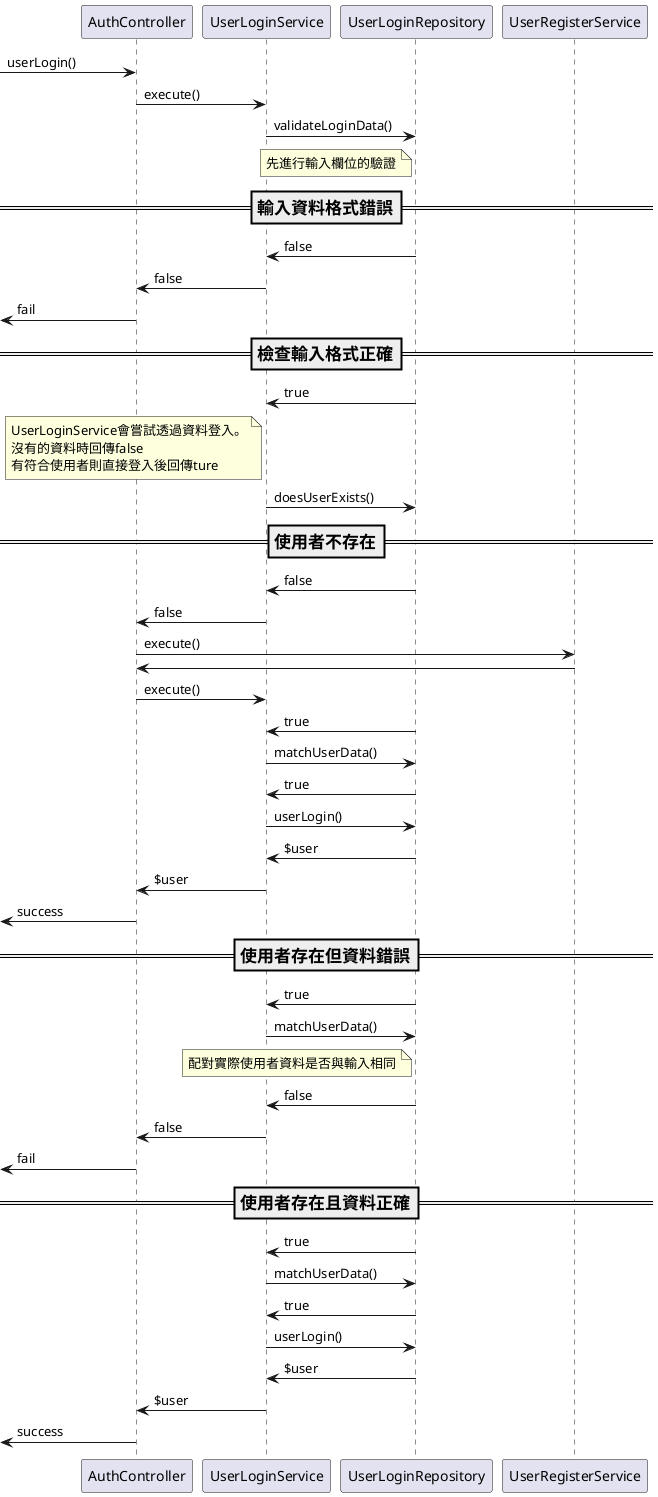 @startuml
->AuthController:userLogin()
AuthController->UserLoginService:execute()
UserLoginService->UserLoginRepository:validateLoginData()
note left of UserLoginRepository : 先進行輸入欄位的驗證
=== 輸入資料格式錯誤 ==
UserLoginRepository->UserLoginService:false
UserLoginService->AuthController:false
<-AuthController:fail
=== 檢查輸入格式正確 ==
UserLoginRepository->UserLoginService:true
note left of UserLoginService : UserLoginService會嘗試透過資料登入。\n沒有的資料時回傳false\n有符合使用者則直接登入後回傳ture
UserLoginService->UserLoginRepository:doesUserExists()
=== 使用者不存在 ==
UserLoginRepository->UserLoginService:false
UserLoginService->AuthController:false
AuthController->UserRegisterService:execute()
UserRegisterService->AuthController
AuthController->UserLoginService:execute()
UserLoginRepository->UserLoginService:true
UserLoginService->UserLoginRepository:matchUserData()
UserLoginRepository->UserLoginService:true
UserLoginService->UserLoginRepository:userLogin()
UserLoginRepository->UserLoginService:$user
UserLoginService->AuthController:$user
<-AuthController:success
=== 使用者存在但資料錯誤 ==
UserLoginRepository->UserLoginService:true
UserLoginService->UserLoginRepository:matchUserData()
note left of UserLoginRepository : 配對實際使用者資料是否與輸入相同
UserLoginRepository->UserLoginService:false
UserLoginService->AuthController:false
<-AuthController:fail
=== 使用者存在且資料正確 ==
UserLoginRepository->UserLoginService:true
UserLoginService->UserLoginRepository:matchUserData()
UserLoginRepository->UserLoginService:true
UserLoginService->UserLoginRepository:userLogin()
UserLoginRepository->UserLoginService:$user
UserLoginService->AuthController:$user
<-AuthController:success
@enduml
